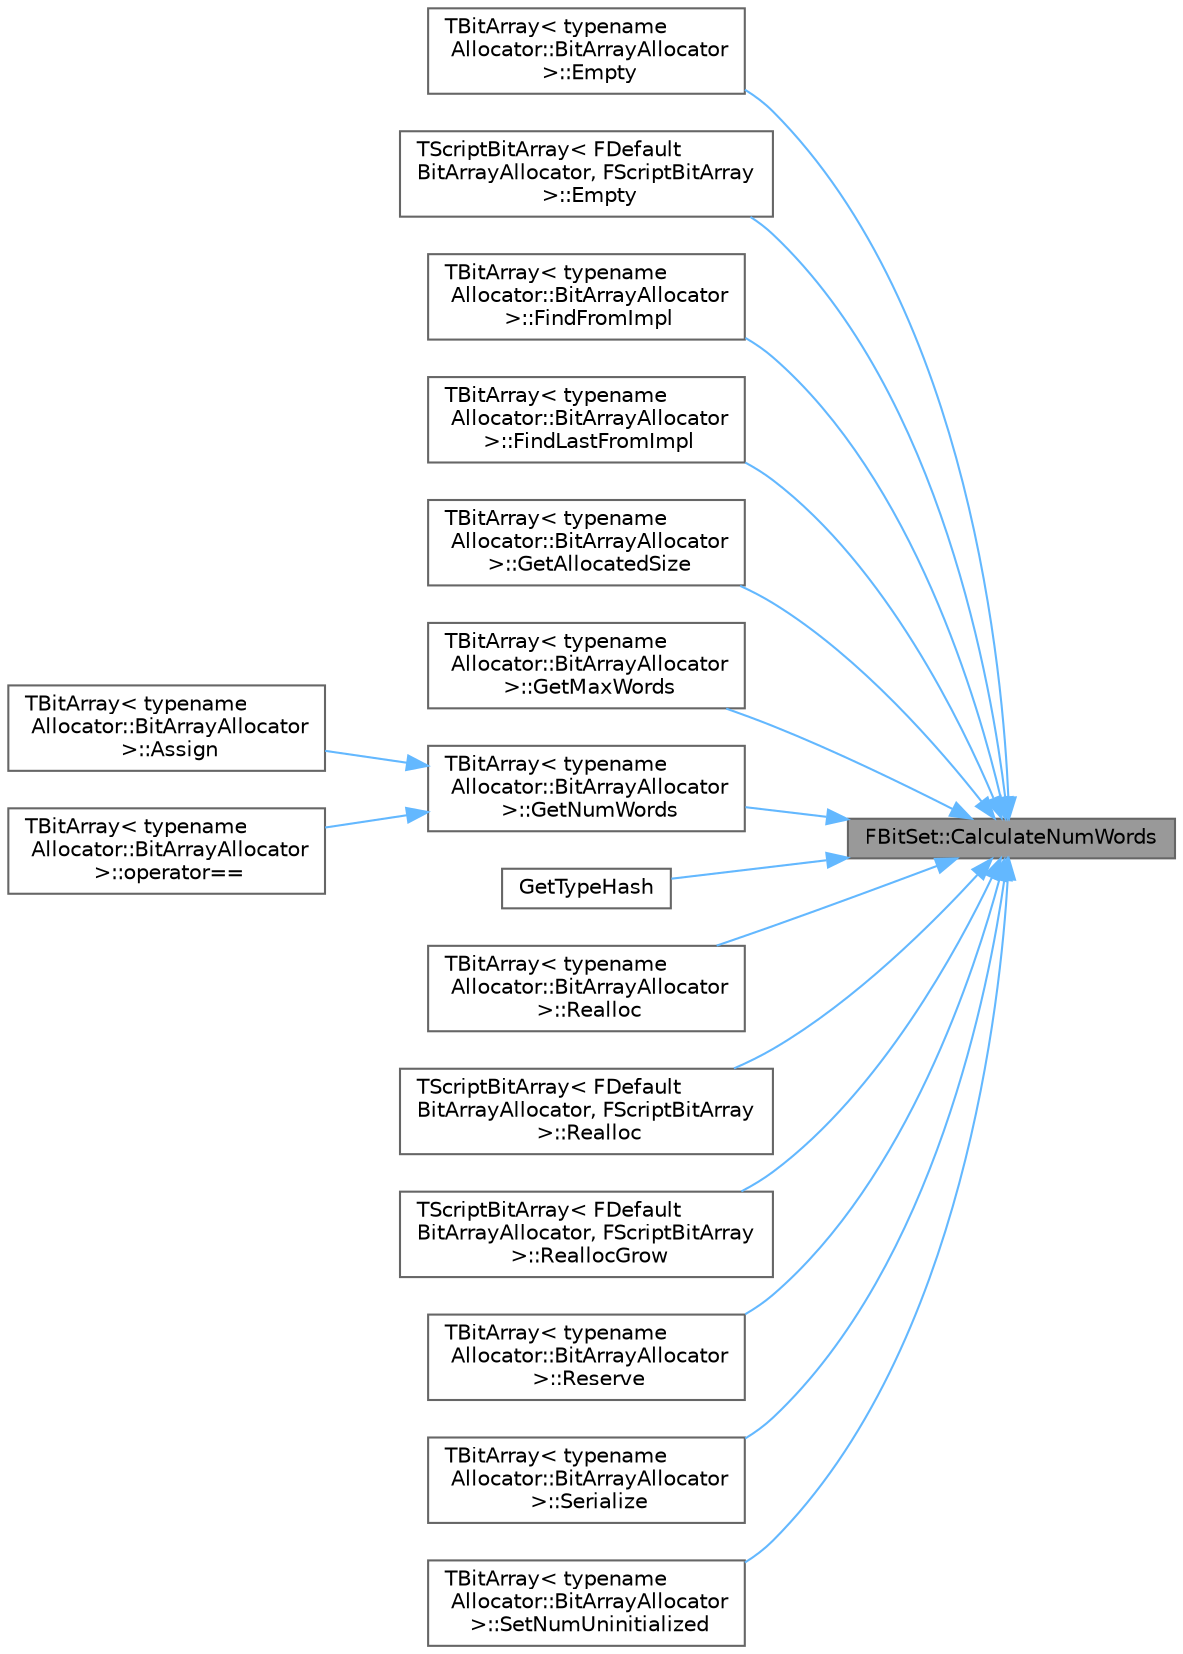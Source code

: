 digraph "FBitSet::CalculateNumWords"
{
 // INTERACTIVE_SVG=YES
 // LATEX_PDF_SIZE
  bgcolor="transparent";
  edge [fontname=Helvetica,fontsize=10,labelfontname=Helvetica,labelfontsize=10];
  node [fontname=Helvetica,fontsize=10,shape=box,height=0.2,width=0.4];
  rankdir="RL";
  Node1 [id="Node000001",label="FBitSet::CalculateNumWords",height=0.2,width=0.4,color="gray40", fillcolor="grey60", style="filled", fontcolor="black",tooltip=" "];
  Node1 -> Node2 [id="edge1_Node000001_Node000002",dir="back",color="steelblue1",style="solid",tooltip=" "];
  Node2 [id="Node000002",label="TBitArray\< typename\l Allocator::BitArrayAllocator\l \>::Empty",height=0.2,width=0.4,color="grey40", fillcolor="white", style="filled",URL="$d5/d67/classTBitArray.html#a272d2a58f7f51eae1fd47756abbf6943",tooltip=" "];
  Node1 -> Node3 [id="edge2_Node000001_Node000003",dir="back",color="steelblue1",style="solid",tooltip=" "];
  Node3 [id="Node000003",label="TScriptBitArray\< FDefault\lBitArrayAllocator, FScriptBitArray\l \>::Empty",height=0.2,width=0.4,color="grey40", fillcolor="white", style="filled",URL="$dd/dcf/classTScriptBitArray.html#a78816fd935300d37afcda31a6cfb4811",tooltip=" "];
  Node1 -> Node4 [id="edge3_Node000001_Node000004",dir="back",color="steelblue1",style="solid",tooltip=" "];
  Node4 [id="Node000004",label="TBitArray\< typename\l Allocator::BitArrayAllocator\l \>::FindFromImpl",height=0.2,width=0.4,color="grey40", fillcolor="white", style="filled",URL="$d5/d67/classTBitArray.html#ab43d4278c3fbfab2694e34797a4ce677",tooltip=" "];
  Node1 -> Node5 [id="edge4_Node000001_Node000005",dir="back",color="steelblue1",style="solid",tooltip=" "];
  Node5 [id="Node000005",label="TBitArray\< typename\l Allocator::BitArrayAllocator\l \>::FindLastFromImpl",height=0.2,width=0.4,color="grey40", fillcolor="white", style="filled",URL="$d5/d67/classTBitArray.html#a6889cc471b8f535584d74707682d939d",tooltip=" "];
  Node1 -> Node6 [id="edge5_Node000001_Node000006",dir="back",color="steelblue1",style="solid",tooltip=" "];
  Node6 [id="Node000006",label="TBitArray\< typename\l Allocator::BitArrayAllocator\l \>::GetAllocatedSize",height=0.2,width=0.4,color="grey40", fillcolor="white", style="filled",URL="$d5/d67/classTBitArray.html#a51aa6ad19631b83b5bdc745b3d58277e",tooltip=" "];
  Node1 -> Node7 [id="edge6_Node000001_Node000007",dir="back",color="steelblue1",style="solid",tooltip=" "];
  Node7 [id="Node000007",label="TBitArray\< typename\l Allocator::BitArrayAllocator\l \>::GetMaxWords",height=0.2,width=0.4,color="grey40", fillcolor="white", style="filled",URL="$d5/d67/classTBitArray.html#a59129540b18de0b9d5d1e8186fcdf399",tooltip=" "];
  Node1 -> Node8 [id="edge7_Node000001_Node000008",dir="back",color="steelblue1",style="solid",tooltip=" "];
  Node8 [id="Node000008",label="TBitArray\< typename\l Allocator::BitArrayAllocator\l \>::GetNumWords",height=0.2,width=0.4,color="grey40", fillcolor="white", style="filled",URL="$d5/d67/classTBitArray.html#a07e67aa62cbd28759ef37f80b90356f3",tooltip=" "];
  Node8 -> Node9 [id="edge8_Node000008_Node000009",dir="back",color="steelblue1",style="solid",tooltip=" "];
  Node9 [id="Node000009",label="TBitArray\< typename\l Allocator::BitArrayAllocator\l \>::Assign",height=0.2,width=0.4,color="grey40", fillcolor="white", style="filled",URL="$d5/d67/classTBitArray.html#a463106c2852a9ec22c1ab47f082856ae",tooltip=" "];
  Node8 -> Node10 [id="edge9_Node000008_Node000010",dir="back",color="steelblue1",style="solid",tooltip=" "];
  Node10 [id="Node000010",label="TBitArray\< typename\l Allocator::BitArrayAllocator\l \>::operator==",height=0.2,width=0.4,color="grey40", fillcolor="white", style="filled",URL="$d5/d67/classTBitArray.html#ab50ac3d36810d579f498b16e6f72516e",tooltip=" "];
  Node1 -> Node11 [id="edge10_Node000001_Node000011",dir="back",color="steelblue1",style="solid",tooltip=" "];
  Node11 [id="Node000011",label="GetTypeHash",height=0.2,width=0.4,color="grey40", fillcolor="white", style="filled",URL="$d1/de4/BitArray_8h.html#adf57061b787c12adf17af564abdc41b5",tooltip=" "];
  Node1 -> Node12 [id="edge11_Node000001_Node000012",dir="back",color="steelblue1",style="solid",tooltip=" "];
  Node12 [id="Node000012",label="TBitArray\< typename\l Allocator::BitArrayAllocator\l \>::Realloc",height=0.2,width=0.4,color="grey40", fillcolor="white", style="filled",URL="$d5/d67/classTBitArray.html#a43539042a0747586bb7cfe187b242b16",tooltip=" "];
  Node1 -> Node13 [id="edge12_Node000001_Node000013",dir="back",color="steelblue1",style="solid",tooltip=" "];
  Node13 [id="Node000013",label="TScriptBitArray\< FDefault\lBitArrayAllocator, FScriptBitArray\l \>::Realloc",height=0.2,width=0.4,color="grey40", fillcolor="white", style="filled",URL="$dd/dcf/classTScriptBitArray.html#a4a18f471a7e0b288ae75ad8ff9238605",tooltip=" "];
  Node1 -> Node14 [id="edge13_Node000001_Node000014",dir="back",color="steelblue1",style="solid",tooltip=" "];
  Node14 [id="Node000014",label="TScriptBitArray\< FDefault\lBitArrayAllocator, FScriptBitArray\l \>::ReallocGrow",height=0.2,width=0.4,color="grey40", fillcolor="white", style="filled",URL="$dd/dcf/classTScriptBitArray.html#aecfb97157a1c6e8fc1b31d6a5b0381be",tooltip=" "];
  Node1 -> Node15 [id="edge14_Node000001_Node000015",dir="back",color="steelblue1",style="solid",tooltip=" "];
  Node15 [id="Node000015",label="TBitArray\< typename\l Allocator::BitArrayAllocator\l \>::Reserve",height=0.2,width=0.4,color="grey40", fillcolor="white", style="filled",URL="$d5/d67/classTBitArray.html#ae1d3de983178e1ceb22eb299b39c2e3a",tooltip=" "];
  Node1 -> Node16 [id="edge15_Node000001_Node000016",dir="back",color="steelblue1",style="solid",tooltip=" "];
  Node16 [id="Node000016",label="TBitArray\< typename\l Allocator::BitArrayAllocator\l \>::Serialize",height=0.2,width=0.4,color="grey40", fillcolor="white", style="filled",URL="$d5/d67/classTBitArray.html#a46ebad981e95a651c6b8dca235f03468",tooltip=" "];
  Node1 -> Node17 [id="edge16_Node000001_Node000017",dir="back",color="steelblue1",style="solid",tooltip=" "];
  Node17 [id="Node000017",label="TBitArray\< typename\l Allocator::BitArrayAllocator\l \>::SetNumUninitialized",height=0.2,width=0.4,color="grey40", fillcolor="white", style="filled",URL="$d5/d67/classTBitArray.html#a59471c432ab61af5498f6da61cebdb52",tooltip=" "];
}

